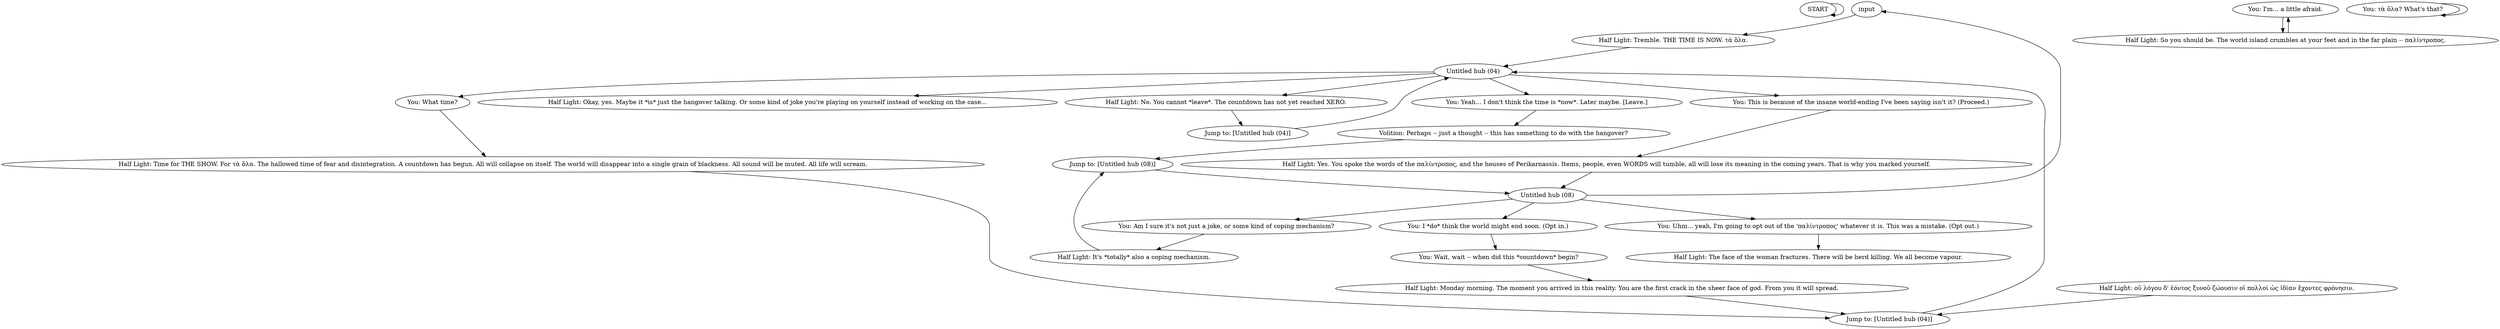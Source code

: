 # THOUGHT / APOCALYPSE COP
# Shivers is all about being an Apocalypse Cop.
#
#Thou art the harbinger of doom, embrace thine destiny.
# ==================================================
digraph G {
	  0 [label="START"];
	  1 [label="input"];
	  2 [label="You: I'm... a little afraid."];
	  3 [label="Volition: Perhaps -- just a thought -- this has something to do with the hangover?"];
	  4 [label="Half Light: No. You cannot *leave*. The countdown has not yet reached XERO."];
	  5 [label="You: Wait, wait -- when did this *countdown* begin?"];
	  6 [label="Half Light: The face of the woman fractures. There will be herd killing. We all become vapour."];
	  7 [label="Half Light: Okay, yes. Maybe it *is* just the hangover talking. Or some kind of joke you're playing on yourself instead of working on the case..."];
	  8 [label="You: Yeah... I don't think the time is *now*. Later maybe. [Leave.]"];
	  9 [label="You: τὰ ὅλα? What's that?"];
	  10 [label="Half Light: οῦ λόγου δ' ἐόντος ξυνοῦ ζώουσιν οἱ πολλοὶ ὡς ἰδίαν ἔχοντες φρόνησιν."];
	  11 [label="Jump to: [Untitled hub (04)]"];
	  12 [label="Half Light: Monday morning. The moment you arrived in this reality. You are the first crack in the sheer face of god. From you it will spread."];
	  13 [label="Half Light: It's *totally* also a coping mechanism."];
	  14 [label="You: What time?"];
	  15 [label="You: This is because of the insane world-ending I've been saying isn't it? (Proceed.)"];
	  16 [label="Half Light: Yes. You spoke the words of the παλίντροπος, and the houses of Perikarnassis. Items, people, even WORDS will tumble, all will lose its meaning in the coming years. That is why you marked yourself."];
	  17 [label="Jump to: [Untitled hub (04)]"];
	  18 [label="You: Uhm... yeah, I'm going to opt out of the 'παλίντροπος' whatever it is. This was a mistake. (Opt out.)"];
	  19 [label="Untitled hub (04)"];
	  20 [label="You: I *do* think the world might end soon. (Opt in.)"];
	  21 [label="Half Light: Tremble. THE TIME IS NOW. τὰ ὅλα."];
	  22 [label="Half Light: So you should be. The world island crumbles at your feet and in the far plain -- παλίντροπος."];
	  23 [label="Half Light: Time for THE SHOW. For τὰ ὅλα. The hallowed time of fear and disintegration. A countdown has begun. All will collapse on itself. The world will disappear into a single grain of blackness. All sound will be muted. All life will scream."];
	  24 [label="Jump to: [Untitled hub (08)]"];
	  25 [label="Untitled hub (08)"];
	  26 [label="You: Am I sure it's not just a joke, or some kind of coping mechanism?"];
	  0 -> 0
	  1 -> 21
	  2 -> 22
	  3 -> 24
	  4 -> 17
	  5 -> 12
	  8 -> 3
	  9 -> 9
	  10 -> 11
	  11 -> 19
	  12 -> 11
	  13 -> 24
	  14 -> 23
	  15 -> 16
	  16 -> 25
	  17 -> 19
	  18 -> 6
	  19 -> 4
	  19 -> 7
	  19 -> 8
	  19 -> 14
	  19 -> 15
	  20 -> 5
	  21 -> 19
	  22 -> 2
	  23 -> 11
	  24 -> 25
	  25 -> 1
	  25 -> 26
	  25 -> 18
	  25 -> 20
	  26 -> 13
}

